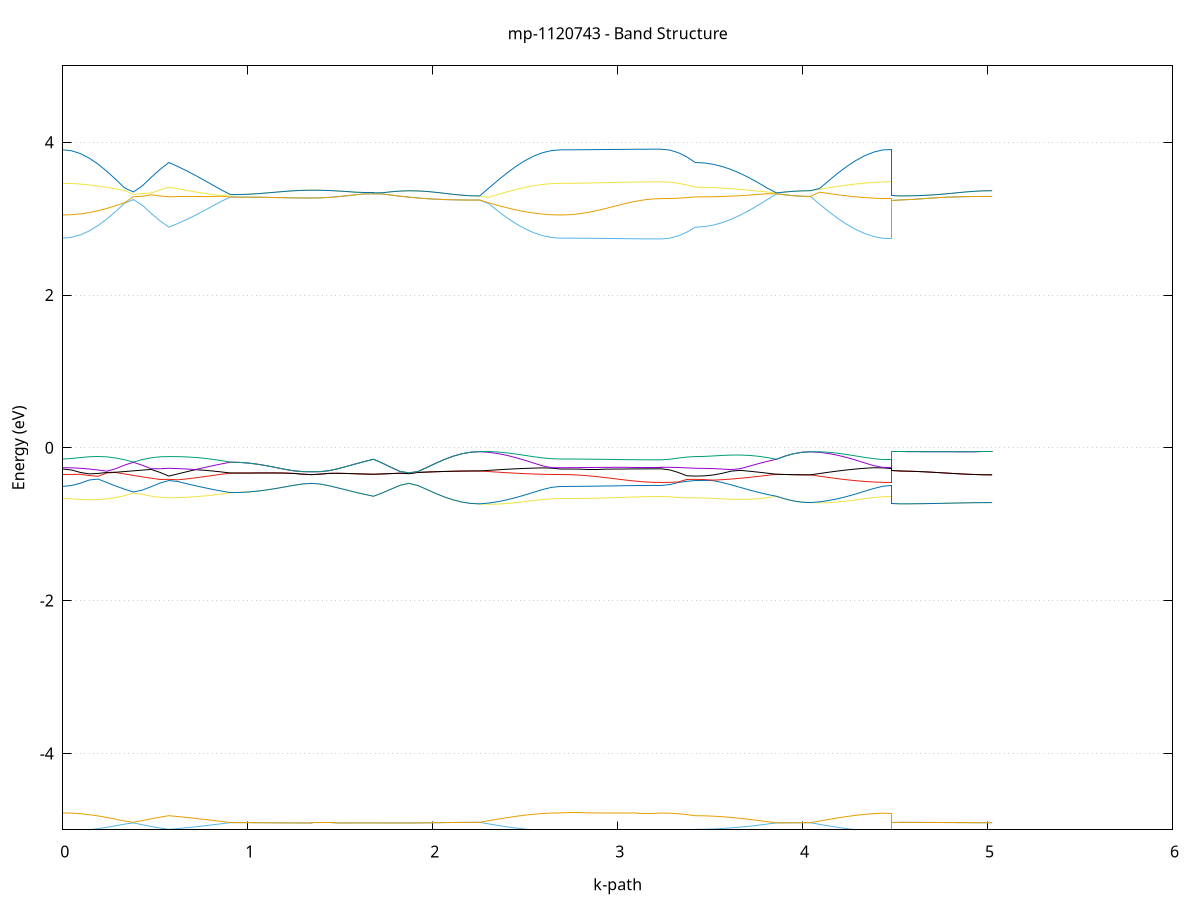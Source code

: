 set title 'mp-1120743 - Band Structure'
set xlabel 'k-path'
set ylabel 'Energy (eV)'
set grid y
set yrange [-5:5]
set terminal png size 800,600
set output 'mp-1120743_bands_gnuplot.png'
plot '-' using 1:2 with lines notitle, '-' using 1:2 with lines notitle, '-' using 1:2 with lines notitle, '-' using 1:2 with lines notitle, '-' using 1:2 with lines notitle, '-' using 1:2 with lines notitle, '-' using 1:2 with lines notitle, '-' using 1:2 with lines notitle, '-' using 1:2 with lines notitle, '-' using 1:2 with lines notitle, '-' using 1:2 with lines notitle, '-' using 1:2 with lines notitle, '-' using 1:2 with lines notitle, '-' using 1:2 with lines notitle, '-' using 1:2 with lines notitle, '-' using 1:2 with lines notitle, '-' using 1:2 with lines notitle, '-' using 1:2 with lines notitle, '-' using 1:2 with lines notitle, '-' using 1:2 with lines notitle, '-' using 1:2 with lines notitle, '-' using 1:2 with lines notitle, '-' using 1:2 with lines notitle, '-' using 1:2 with lines notitle, '-' using 1:2 with lines notitle, '-' using 1:2 with lines notitle, '-' using 1:2 with lines notitle, '-' using 1:2 with lines notitle, '-' using 1:2 with lines notitle, '-' using 1:2 with lines notitle, '-' using 1:2 with lines notitle, '-' using 1:2 with lines notitle
0.000000 -10.150856
0.047775 -10.150256
0.095549 -10.148556
0.143324 -10.145856
0.191098 -10.142056
0.238873 -10.137556
0.286648 -10.132256
0.334422 -10.126656
0.382197 -10.120756
0.429972 -10.126156
0.477746 -10.131556
0.525521 -10.136556
0.573295 -10.140856
0.573295 -10.140856
0.621020 -10.138456
0.668745 -10.135856
0.716469 -10.133056
0.764194 -10.130056
0.811918 -10.127056
0.859643 -10.123856
0.907368 -10.120656
0.907368 -10.120656
0.956150 -10.120556
1.004933 -10.120556
1.053716 -10.120456
1.102498 -10.120356
1.151281 -10.120256
1.200064 -10.120156
1.248846 -10.120056
1.297629 -10.120056
1.346412 -10.120056
1.346412 -10.120056
1.394136 -10.119956
1.441861 -10.119956
1.489586 -10.119956
1.537310 -10.119856
1.585035 -10.119856
1.632759 -10.119756
1.680484 -10.119756
1.680484 -10.119756
1.728259 -10.119756
1.776033 -10.119856
1.823808 -10.119956
1.871582 -10.119956
1.919357 -10.120156
1.967132 -10.120256
2.014906 -10.120356
2.062681 -10.120456
2.110456 -10.120556
2.158230 -10.120656
2.206005 -10.120656
2.253779 -10.120756
2.253779 -10.120756
2.302562 -10.125956
2.351345 -10.130956
2.400127 -10.135756
2.448910 -10.140056
2.497693 -10.143756
2.546475 -10.146856
2.595258 -10.149056
2.644041 -10.150456
2.692823 -10.150856
2.692823 -10.150856
2.742185 -10.150856
2.791547 -10.150656
2.840909 -10.150456
2.890271 -10.150256
2.939633 -10.149956
2.988995 -10.149656
3.038357 -10.149356
3.087719 -10.149156
3.137081 -10.148956
3.186443 -10.148756
3.235805 -10.148756
3.235805 -10.148756
3.281793 -10.148256
3.327782 -10.146656
3.373770 -10.144156
3.419758 -10.140856
3.419758 -10.140856
3.468541 -10.140456
3.517323 -10.139556
3.566106 -10.137956
3.614889 -10.135856
3.663671 -10.133156
3.712454 -10.130156
3.761237 -10.126856
3.810019 -10.123356
3.858802 -10.119756
3.858802 -10.119756
3.904790 -10.119756
3.950778 -10.119756
3.996767 -10.119756
4.042755 -10.119756
4.042755 -10.119756
4.091537 -10.124756
4.140320 -10.129556
4.189103 -10.134156
4.237885 -10.138356
4.286668 -10.141956
4.335451 -10.144856
4.384233 -10.146956
4.433016 -10.148256
4.481799 -10.148756
4.481799 -10.120756
4.531161 -10.120656
4.580523 -10.120656
4.629885 -10.120556
4.679247 -10.120456
4.728609 -10.120256
4.777971 -10.120156
4.827333 -10.119956
4.876695 -10.119856
4.926057 -10.119756
4.975419 -10.119756
5.024780 -10.119756
e
0.000000 -10.090956
0.047775 -10.091556
0.095549 -10.093256
0.143324 -10.095956
0.191098 -10.099656
0.238873 -10.104156
0.286648 -10.109256
0.334422 -10.114756
0.382197 -10.120456
0.429972 -10.114856
0.477746 -10.109256
0.525521 -10.104056
0.573295 -10.099456
0.573295 -10.099456
0.621020 -10.102056
0.668745 -10.104756
0.716469 -10.107756
0.764194 -10.110856
0.811918 -10.114056
0.859643 -10.117356
0.907368 -10.120656
0.907368 -10.120656
0.956150 -10.120556
1.004933 -10.120556
1.053716 -10.120456
1.102498 -10.120356
1.151281 -10.120256
1.200064 -10.120156
1.248846 -10.120056
1.297629 -10.120056
1.346412 -10.120056
1.346412 -10.120056
1.394136 -10.119956
1.441861 -10.119956
1.489586 -10.119956
1.537310 -10.119856
1.585035 -10.119856
1.632759 -10.119756
1.680484 -10.119756
1.680484 -10.119756
1.728259 -10.119756
1.776033 -10.119856
1.823808 -10.119956
1.871582 -10.119956
1.919357 -10.120156
1.967132 -10.120256
2.014906 -10.120356
2.062681 -10.120456
2.110456 -10.120556
2.158230 -10.120656
2.206005 -10.120656
2.253779 -10.120756
2.253779 -10.120756
2.302562 -10.115556
2.351345 -10.110456
2.400127 -10.105756
2.448910 -10.101556
2.497693 -10.097856
2.546475 -10.094956
2.595258 -10.092756
2.644041 -10.091356
2.692823 -10.090956
2.692823 -10.090956
2.742185 -10.090956
2.791547 -10.090956
2.840909 -10.090956
2.890271 -10.090956
2.939633 -10.090956
2.988995 -10.091056
3.038357 -10.091056
3.087719 -10.091056
3.137081 -10.091056
3.186443 -10.091056
3.235805 -10.091056
3.235805 -10.091056
3.281793 -10.091656
3.327782 -10.093256
3.373770 -10.095956
3.419758 -10.099456
3.419758 -10.099456
3.468541 -10.099756
3.517323 -10.100656
3.566106 -10.102156
3.614889 -10.104156
3.663671 -10.106656
3.712454 -10.109556
3.761237 -10.112756
3.810019 -10.116156
3.858802 -10.119756
3.858802 -10.119756
3.904790 -10.119756
3.950778 -10.119756
3.996767 -10.119756
4.042755 -10.119756
4.042755 -10.119756
4.091537 -10.114656
4.140320 -10.109856
4.189103 -10.105356
4.237885 -10.101256
4.286668 -10.097756
4.335451 -10.094856
4.384233 -10.092756
4.433016 -10.091556
4.481799 -10.091056
4.481799 -10.120756
4.531161 -10.120656
4.580523 -10.120656
4.629885 -10.120556
4.679247 -10.120456
4.728609 -10.120256
4.777971 -10.120156
4.827333 -10.119956
4.876695 -10.119856
4.926057 -10.119756
4.975419 -10.119756
5.024780 -10.119756
e
0.000000 -5.017956
0.047775 -5.015756
0.095549 -5.009456
0.143324 -4.999056
0.191098 -4.984956
0.238873 -4.967656
0.286648 -4.947656
0.334422 -4.925656
0.382197 -4.909956
0.429972 -4.933956
0.477746 -4.956556
0.525521 -4.977056
0.573295 -4.994556
0.573295 -4.994556
0.621020 -4.984656
0.668745 -4.973556
0.716469 -4.961356
0.764194 -4.948356
0.811918 -4.934656
0.859643 -4.920556
0.907368 -4.906156
0.907368 -4.906156
0.956150 -4.906356
1.004933 -4.906756
1.053716 -4.907356
1.102498 -4.908156
1.151281 -4.908956
1.200064 -4.909656
1.248846 -4.910356
1.297629 -4.910756
1.346412 -4.910856
1.346412 -4.910856
1.394136 -4.910856
1.441861 -4.910856
1.489586 -4.910756
1.537310 -4.910656
1.585035 -4.910356
1.632759 -4.910056
1.680484 -4.909656
1.680484 -4.909656
1.728259 -4.910456
1.776033 -4.910956
1.823808 -4.911156
1.871582 -4.910956
1.919357 -4.910256
1.967132 -4.909056
2.014906 -4.907656
2.062681 -4.906156
2.110456 -4.904656
2.158230 -4.903456
2.206005 -4.902656
2.253779 -4.902356
2.253779 -4.902356
2.302562 -4.922956
2.351345 -4.942656
2.400127 -4.960956
2.448910 -4.977456
2.497693 -4.991456
2.546475 -5.002856
2.595258 -5.011156
2.644041 -5.016256
2.692823 -5.017956
2.692823 -5.017956
2.742185 -5.018056
2.791547 -5.018656
2.840909 -5.019456
2.890271 -5.020456
2.939633 -5.021656
2.988995 -5.022856
3.038357 -5.023956
3.087719 -5.025056
3.137081 -5.025856
3.186443 -5.026356
3.235805 -5.026456
3.235805 -5.026456
3.281793 -5.024456
3.327782 -5.018256
3.373770 -5.008256
3.419758 -4.994556
3.419758 -4.994556
3.468541 -4.993356
3.517323 -4.989656
3.566106 -4.983656
3.614889 -4.975456
3.663671 -4.965156
3.712454 -4.953156
3.761237 -4.939656
3.810019 -4.924956
3.858802 -4.909656
3.858802 -4.909656
3.904790 -4.908856
3.950778 -4.908156
3.996767 -4.907756
4.042755 -4.907556
4.042755 -4.907556
4.091537 -4.928756
4.140320 -4.949056
4.189103 -4.967956
4.237885 -4.984856
4.286668 -4.999356
4.335451 -5.010956
4.384233 -5.019556
4.433016 -5.024756
4.481799 -5.026456
4.481799 -4.902356
4.531161 -4.902456
4.580523 -4.902756
4.629885 -4.903256
4.679247 -4.903856
4.728609 -4.904556
4.777971 -4.905356
4.827333 -4.906056
4.876695 -4.906656
4.926057 -4.907156
4.975419 -4.907456
5.024780 -4.907556
e
0.000000 -4.779156
0.047775 -4.781856
0.095549 -4.789656
0.143324 -4.802156
0.191098 -4.818856
0.238873 -4.838956
0.286648 -4.861456
0.334422 -4.885456
0.382197 -4.902456
0.429972 -4.878956
0.477746 -4.856056
0.525521 -4.834756
0.573295 -4.815956
0.573295 -4.815956
0.621020 -4.826556
0.668745 -4.838156
0.716469 -4.850656
0.764194 -4.863856
0.811918 -4.877656
0.859643 -4.891856
0.907368 -4.906156
0.907368 -4.906156
0.956150 -4.906356
1.004933 -4.906756
1.053716 -4.907356
1.102498 -4.908156
1.151281 -4.908956
1.200064 -4.909656
1.248846 -4.910356
1.297629 -4.910756
1.346412 -4.910856
1.346412 -4.910856
1.394136 -4.910856
1.441861 -4.910856
1.489586 -4.910756
1.537310 -4.910656
1.585035 -4.910356
1.632759 -4.910056
1.680484 -4.909656
1.680484 -4.909656
1.728259 -4.910456
1.776033 -4.910956
1.823808 -4.911156
1.871582 -4.910956
1.919357 -4.910256
1.967132 -4.909056
2.014906 -4.907656
2.062681 -4.906156
2.110456 -4.904656
2.158230 -4.903456
2.206005 -4.902656
2.253779 -4.902356
2.253779 -4.902356
2.302562 -4.881556
2.351345 -4.861156
2.400127 -4.841856
2.448910 -4.824156
2.497693 -4.808756
2.546475 -4.796156
2.595258 -4.786856
2.644041 -4.781156
2.692823 -4.779156
2.692823 -4.779156
2.742185 -4.779256
2.791547 -4.779256
2.840909 -4.779456
2.890271 -4.779556
2.939633 -4.779756
2.988995 -4.779956
3.038357 -4.780156
3.087719 -4.780256
3.137081 -4.780456
3.186443 -4.780456
3.235805 -4.780556
3.235805 -4.780556
3.281793 -4.782856
3.327782 -4.789756
3.373770 -4.800956
3.419758 -4.815956
3.419758 -4.815956
3.468541 -4.817456
3.517323 -4.821856
3.566106 -4.829056
3.614889 -4.838756
3.663671 -4.850556
3.712454 -4.863956
3.761237 -4.878656
3.810019 -4.894056
3.858802 -4.909656
3.858802 -4.909656
3.904790 -4.908856
3.950778 -4.908156
3.996767 -4.907756
4.042755 -4.907556
4.042755 -4.907556
4.091537 -4.886156
4.140320 -4.865056
4.189103 -4.845156
4.237885 -4.826956
4.286668 -4.811056
4.335451 -4.798056
4.384233 -4.788456
4.433016 -4.782556
4.481799 -4.780556
4.481799 -4.902356
4.531161 -4.902456
4.580523 -4.902756
4.629885 -4.903256
4.679247 -4.903856
4.728609 -4.904556
4.777971 -4.905356
4.827333 -4.906056
4.876695 -4.906656
4.926057 -4.907156
4.975419 -4.907456
5.024780 -4.907556
e
0.000000 -0.664356
0.047775 -0.668056
0.095549 -0.675256
0.143324 -0.679956
0.191098 -0.678356
0.238873 -0.669056
0.286648 -0.651356
0.334422 -0.625756
0.382197 -0.592756
0.429972 -0.608856
0.477746 -0.632056
0.525521 -0.647356
0.573295 -0.654656
0.573295 -0.654656
0.621020 -0.651756
0.668745 -0.646856
0.716469 -0.639756
0.764194 -0.630156
0.811918 -0.618056
0.859643 -0.603456
0.907368 -0.586356
0.907368 -0.586356
0.956150 -0.584056
1.004933 -0.577356
1.053716 -0.566256
1.102498 -0.551256
1.151281 -0.532756
1.200064 -0.511956
1.248846 -0.490656
1.297629 -0.472656
1.346412 -0.464956
1.346412 -0.464956
1.394136 -0.474856
1.441861 -0.497856
1.489586 -0.525656
1.537310 -0.554356
1.585035 -0.582556
1.632759 -0.609256
1.680484 -0.634056
1.680484 -0.634056
1.728259 -0.589556
1.776033 -0.539756
1.823808 -0.490756
1.871582 -0.464956
1.919357 -0.492756
1.967132 -0.543756
2.014906 -0.595856
2.062681 -0.642656
2.110456 -0.681356
2.158230 -0.710156
2.206005 -0.727856
2.253779 -0.733856
2.253779 -0.733856
2.302562 -0.738156
2.351345 -0.736356
2.400127 -0.729256
2.448910 -0.717856
2.497693 -0.703956
2.546475 -0.689356
2.595258 -0.676456
2.644041 -0.667556
2.692823 -0.664356
2.692823 -0.664356
2.742185 -0.663956
2.791547 -0.662956
2.840909 -0.661156
2.890271 -0.658756
2.939633 -0.655656
2.988995 -0.652056
3.038357 -0.648156
3.087719 -0.644256
3.137081 -0.640756
3.186443 -0.638356
3.235805 -0.637556
3.235805 -0.637556
3.281793 -0.641356
3.327782 -0.648956
3.373770 -0.654556
3.419758 -0.654656
3.419758 -0.654656
3.468541 -0.656756
3.517323 -0.661956
3.566106 -0.668256
3.614889 -0.673256
3.663671 -0.675256
3.712454 -0.672856
3.761237 -0.665356
3.810019 -0.652456
3.858802 -0.634056
3.858802 -0.634056
3.904790 -0.669256
3.950778 -0.695356
3.996767 -0.711456
4.042755 -0.716856
4.042755 -0.716856
4.091537 -0.720156
4.140320 -0.717356
4.189103 -0.708956
4.237885 -0.696356
4.286668 -0.681056
4.335451 -0.665156
4.384233 -0.650956
4.433016 -0.641056
4.481799 -0.637556
4.481799 -0.733856
4.531161 -0.733656
4.580523 -0.732856
4.629885 -0.731556
4.679247 -0.729856
4.728609 -0.727756
4.777971 -0.725356
4.827333 -0.722856
4.876695 -0.720556
4.926057 -0.718556
4.975419 -0.717356
5.024780 -0.716856
e
0.000000 -0.505156
0.047775 -0.493656
0.095549 -0.463156
0.143324 -0.421056
0.191098 -0.409056
0.238873 -0.455456
0.286648 -0.500356
0.334422 -0.541856
0.382197 -0.578556
0.429972 -0.553456
0.477746 -0.509056
0.525521 -0.461356
0.573295 -0.427956
0.573295 -0.427956
0.621020 -0.440656
0.668745 -0.468756
0.716469 -0.495756
0.764194 -0.521256
0.811918 -0.545056
0.859643 -0.566856
0.907368 -0.586356
0.907368 -0.586356
0.956150 -0.584056
1.004933 -0.577356
1.053716 -0.566256
1.102498 -0.551256
1.151281 -0.532756
1.200064 -0.511956
1.248846 -0.490656
1.297629 -0.472656
1.346412 -0.464956
1.346412 -0.464956
1.394136 -0.474856
1.441861 -0.497856
1.489586 -0.525656
1.537310 -0.554356
1.585035 -0.582556
1.632759 -0.609256
1.680484 -0.634056
1.680484 -0.634056
1.728259 -0.589556
1.776033 -0.539756
1.823808 -0.490756
1.871582 -0.464956
1.919357 -0.492756
1.967132 -0.543756
2.014906 -0.595856
2.062681 -0.642656
2.110456 -0.681356
2.158230 -0.710156
2.206005 -0.727856
2.253779 -0.733856
2.253779 -0.733856
2.302562 -0.723056
2.351345 -0.705456
2.400127 -0.681656
2.448910 -0.652056
2.497693 -0.617956
2.546475 -0.581256
2.595258 -0.545456
2.644041 -0.516856
2.692823 -0.505156
2.692823 -0.505156
2.742185 -0.504956
2.791547 -0.504156
2.840909 -0.502956
2.890271 -0.501456
2.939633 -0.499656
2.988995 -0.497856
3.038357 -0.496056
3.087719 -0.494456
3.137081 -0.493256
3.186443 -0.492456
3.235805 -0.492156
3.235805 -0.492156
3.281793 -0.481456
3.327782 -0.453356
3.373770 -0.438856
3.419758 -0.427956
3.419758 -0.427956
3.468541 -0.426756
3.517323 -0.429856
3.566106 -0.454556
3.614889 -0.485256
3.663671 -0.518556
3.712454 -0.551756
3.761237 -0.582856
3.810019 -0.610656
3.858802 -0.634056
3.858802 -0.634056
3.904790 -0.669256
3.950778 -0.695356
3.996767 -0.711456
4.042755 -0.716856
4.042755 -0.716856
4.091537 -0.706856
4.140320 -0.690156
4.189103 -0.667056
4.237885 -0.638156
4.286668 -0.604556
4.335451 -0.568256
4.384233 -0.532656
4.433016 -0.503956
4.481799 -0.492156
4.481799 -0.733856
4.531161 -0.733656
4.580523 -0.732856
4.629885 -0.731556
4.679247 -0.729856
4.728609 -0.727656
4.777971 -0.725356
4.827333 -0.722856
4.876695 -0.720556
4.926057 -0.718556
4.975419 -0.717356
5.024780 -0.716856
e
0.000000 -0.349456
0.047775 -0.348456
0.095549 -0.345756
0.143324 -0.363656
0.191098 -0.372756
0.238873 -0.327856
0.286648 -0.323256
0.334422 -0.341956
0.382197 -0.361056
0.429972 -0.379956
0.477746 -0.397756
0.525521 -0.414056
0.573295 -0.412156
0.573295 -0.412156
0.621020 -0.419056
0.668745 -0.407256
0.716469 -0.393156
0.764194 -0.377656
0.811918 -0.361556
0.859643 -0.345456
0.907368 -0.330156
0.907368 -0.330156
0.956150 -0.330056
1.004933 -0.329756
1.053716 -0.329456
1.102498 -0.329156
1.151281 -0.329256
1.200064 -0.330556
1.248846 -0.335156
1.297629 -0.345056
1.346412 -0.351056
1.346412 -0.351056
1.394136 -0.343656
1.441861 -0.334156
1.489586 -0.333156
1.537310 -0.335856
1.585035 -0.339556
1.632759 -0.343156
1.680484 -0.345956
1.680484 -0.345956
1.728259 -0.341756
1.776033 -0.337156
1.823808 -0.332156
1.871582 -0.338456
1.919357 -0.322056
1.967132 -0.317356
2.014906 -0.313156
2.062681 -0.309556
2.110456 -0.306556
2.158230 -0.304456
2.206005 -0.303156
2.253779 -0.302656
2.253779 -0.302656
2.302562 -0.310556
2.351345 -0.318256
2.400127 -0.325556
2.448910 -0.332256
2.497693 -0.338156
2.546475 -0.342956
2.595258 -0.346456
2.644041 -0.348656
2.692823 -0.349456
2.692823 -0.349456
2.742185 -0.351356
2.791547 -0.357056
2.840909 -0.366156
2.890271 -0.377956
2.939633 -0.391656
2.988995 -0.406256
3.038357 -0.420656
3.087719 -0.433656
3.137081 -0.444256
3.186443 -0.451056
3.235805 -0.453456
3.235805 -0.453456
3.281793 -0.451756
3.327782 -0.446856
3.373770 -0.414556
3.419758 -0.412156
3.419758 -0.412156
3.468541 -0.415756
3.517323 -0.422956
3.566106 -0.416856
3.614889 -0.408556
3.663671 -0.398356
3.712454 -0.386556
3.761237 -0.373656
3.810019 -0.359956
3.858802 -0.345956
3.858802 -0.345956
3.904790 -0.349156
3.950778 -0.351656
3.996767 -0.353156
4.042755 -0.353656
4.042755 -0.353656
4.091537 -0.370956
4.140320 -0.387756
4.189103 -0.403556
4.237885 -0.417756
4.286668 -0.430056
4.335451 -0.440056
4.384233 -0.447456
4.433016 -0.451956
4.481799 -0.453456
4.481799 -0.302656
4.531161 -0.303656
4.580523 -0.306356
4.629885 -0.310756
4.679247 -0.316556
4.728609 -0.323256
4.777971 -0.330456
4.827333 -0.337656
4.876695 -0.344056
4.926057 -0.349156
4.975419 -0.352556
5.024780 -0.353656
e
0.000000 -0.277856
0.047775 -0.290656
0.095549 -0.322356
0.143324 -0.341256
0.191098 -0.335256
0.238873 -0.322056
0.286648 -0.319556
0.334422 -0.310556
0.382197 -0.301156
0.429972 -0.291856
0.477746 -0.282856
0.525521 -0.321456
0.573295 -0.370056
0.573295 -0.370056
0.621020 -0.341956
0.668745 -0.313756
0.716469 -0.286056
0.764194 -0.293256
0.811918 -0.303856
0.859643 -0.316156
0.907368 -0.330156
0.907368 -0.330156
0.956150 -0.330056
1.004933 -0.329756
1.053716 -0.329456
1.102498 -0.329156
1.151281 -0.329256
1.200064 -0.330556
1.248846 -0.335156
1.297629 -0.345056
1.346412 -0.351056
1.346412 -0.351056
1.394136 -0.343656
1.441861 -0.334156
1.489586 -0.333156
1.537310 -0.335856
1.585035 -0.339556
1.632759 -0.343156
1.680484 -0.345956
1.680484 -0.345956
1.728259 -0.341756
1.776033 -0.337156
1.823808 -0.332156
1.871582 -0.338456
1.919357 -0.322056
1.967132 -0.317356
2.014906 -0.313156
2.062681 -0.309556
2.110456 -0.306556
2.158230 -0.304456
2.206005 -0.303156
2.253779 -0.302656
2.253779 -0.302656
2.302562 -0.294956
2.351345 -0.287556
2.400127 -0.280756
2.448910 -0.274656
2.497693 -0.269556
2.546475 -0.265356
2.595258 -0.262356
2.644041 -0.266056
2.692823 -0.277856
2.692823 -0.277856
2.742185 -0.277956
2.791547 -0.278256
2.840909 -0.278556
2.890271 -0.278556
2.939633 -0.278456
2.988995 -0.277956
3.038357 -0.277256
3.087719 -0.276356
3.137081 -0.275556
3.186443 -0.274956
3.235805 -0.274756
3.235805 -0.274756
3.281793 -0.288956
3.327782 -0.322656
3.373770 -0.365556
3.419758 -0.370056
3.419758 -0.370056
3.468541 -0.367356
3.517323 -0.355356
3.566106 -0.333256
3.614889 -0.304756
3.663671 -0.295056
3.712454 -0.306256
3.761237 -0.318656
3.810019 -0.332056
3.858802 -0.345956
3.858802 -0.345956
3.904790 -0.349156
3.950778 -0.351656
3.996767 -0.353156
4.042755 -0.353656
4.042755 -0.353656
4.091537 -0.336356
4.140320 -0.319656
4.189103 -0.303956
4.237885 -0.289756
4.286668 -0.277556
4.335451 -0.267756
4.384233 -0.260456
4.433016 -0.262856
4.481799 -0.274756
4.481799 -0.302656
4.531161 -0.303656
4.580523 -0.306356
4.629885 -0.310756
4.679247 -0.316556
4.728609 -0.323256
4.777971 -0.330456
4.827333 -0.337656
4.876695 -0.344056
4.926057 -0.349156
4.975419 -0.352556
5.024780 -0.353656
e
0.000000 -0.259956
0.047775 -0.261956
0.095549 -0.267856
0.143324 -0.277456
0.191098 -0.290356
0.238873 -0.305856
0.286648 -0.272356
0.334422 -0.226156
0.382197 -0.189156
0.429972 -0.228556
0.477746 -0.273456
0.525521 -0.274656
0.573295 -0.267556
0.573295 -0.267556
0.621020 -0.271856
0.668745 -0.277456
0.716469 -0.284556
0.764194 -0.259156
0.811918 -0.233556
0.859643 -0.209656
0.907368 -0.187656
0.907368 -0.187656
0.956150 -0.190756
1.004933 -0.200056
1.053716 -0.214856
1.102498 -0.234456
1.151281 -0.257156
1.200064 -0.280956
1.248846 -0.300956
1.297629 -0.311356
1.346412 -0.313756
1.346412 -0.313756
1.394136 -0.311456
1.441861 -0.298356
1.489586 -0.272156
1.537310 -0.241156
1.585035 -0.209356
1.632759 -0.178556
1.680484 -0.149756
1.680484 -0.149756
1.728259 -0.200756
1.776033 -0.256556
1.823808 -0.309956
1.871582 -0.327056
1.919357 -0.311356
1.967132 -0.258856
2.014906 -0.203756
2.062681 -0.152956
2.110456 -0.109856
2.158230 -0.077256
2.206005 -0.056956
2.253779 -0.050056
2.253779 -0.050056
2.302562 -0.058556
2.351345 -0.074656
2.400127 -0.097956
2.448910 -0.127756
2.497693 -0.162456
2.546475 -0.200056
2.595258 -0.236756
2.644041 -0.260556
2.692823 -0.259956
2.692823 -0.259956
2.742185 -0.259656
2.791547 -0.258856
2.840909 -0.257856
2.890271 -0.256756
2.939633 -0.255756
2.988995 -0.255056
3.038357 -0.254556
3.087719 -0.254356
3.137081 -0.254356
3.186443 -0.254456
3.235805 -0.254456
3.235805 -0.254456
3.281793 -0.255356
3.327782 -0.257856
3.373770 -0.262056
3.419758 -0.267556
3.419758 -0.267556
3.468541 -0.268756
3.517323 -0.272156
3.566106 -0.277856
3.614889 -0.285556
3.663671 -0.272756
3.712454 -0.239556
3.761237 -0.206956
3.810019 -0.176656
3.858802 -0.149756
3.858802 -0.149756
3.904790 -0.108556
3.950778 -0.077456
3.996767 -0.058156
4.042755 -0.051556
4.042755 -0.051556
4.091537 -0.059156
4.140320 -0.074356
4.189103 -0.096856
4.237885 -0.125856
4.286668 -0.159956
4.335451 -0.197056
4.384233 -0.233456
4.433016 -0.255956
4.481799 -0.254456
4.481799 -0.050056
4.531161 -0.050056
4.580523 -0.050156
4.629885 -0.050256
4.679247 -0.050456
4.728609 -0.050656
4.777971 -0.050956
4.827333 -0.051156
4.876695 -0.051256
4.926057 -0.051456
4.975419 -0.051556
5.024780 -0.051556
e
0.000000 -0.146356
0.047775 -0.139956
0.095549 -0.127256
0.143324 -0.116956
0.191098 -0.113356
0.238873 -0.118556
0.286648 -0.133056
0.334422 -0.156856
0.382197 -0.185956
0.429972 -0.153656
0.477746 -0.130556
0.525521 -0.117556
0.573295 -0.114756
0.573295 -0.114756
0.621020 -0.115156
0.668745 -0.118956
0.716469 -0.126256
0.764194 -0.136956
0.811918 -0.150956
0.859643 -0.167956
0.907368 -0.187656
0.907368 -0.187656
0.956150 -0.190756
1.004933 -0.200056
1.053716 -0.214856
1.102498 -0.234456
1.151281 -0.257156
1.200064 -0.280956
1.248846 -0.300956
1.297629 -0.311356
1.346412 -0.313756
1.346412 -0.313756
1.394136 -0.311456
1.441861 -0.298356
1.489586 -0.272156
1.537310 -0.241156
1.585035 -0.209356
1.632759 -0.178556
1.680484 -0.149756
1.680484 -0.149756
1.728259 -0.200756
1.776033 -0.256556
1.823808 -0.309956
1.871582 -0.327056
1.919357 -0.311356
1.967132 -0.258856
2.014906 -0.203756
2.062681 -0.152956
2.110456 -0.109856
2.158230 -0.077256
2.206005 -0.056956
2.253779 -0.050056
2.253779 -0.050056
2.302562 -0.048756
2.351345 -0.054256
2.400127 -0.065456
2.448910 -0.080856
2.497693 -0.098656
2.546475 -0.116556
2.595258 -0.132056
2.644041 -0.142556
2.692823 -0.146356
2.692823 -0.146356
2.742185 -0.146556
2.791547 -0.147256
2.840909 -0.148356
2.890271 -0.149656
2.939633 -0.151156
2.988995 -0.152756
3.038357 -0.154356
3.087719 -0.155656
3.137081 -0.156756
3.186443 -0.157356
3.235805 -0.157556
3.235805 -0.157556
3.281793 -0.149556
3.327782 -0.133956
3.373770 -0.120856
3.419758 -0.114756
3.419758 -0.114756
3.468541 -0.112256
3.517323 -0.106256
3.566106 -0.099456
3.614889 -0.094856
3.663671 -0.094456
3.712454 -0.099556
3.761237 -0.110556
3.810019 -0.127456
3.858802 -0.149756
3.858802 -0.149756
3.904790 -0.108556
3.950778 -0.077456
3.996767 -0.058156
4.042755 -0.051556
4.042755 -0.051556
4.091537 -0.051356
4.140320 -0.057956
4.189103 -0.070256
4.237885 -0.086956
4.286668 -0.106056
4.335451 -0.125356
4.384233 -0.142056
4.433016 -0.153556
4.481799 -0.157556
4.481799 -0.050056
4.531161 -0.050056
4.580523 -0.050156
4.629885 -0.050256
4.679247 -0.050456
4.728609 -0.050656
4.777971 -0.050956
4.827333 -0.051156
4.876695 -0.051256
4.926057 -0.051456
4.975419 -0.051556
5.024780 -0.051556
e
0.000000 2.744644
0.047775 2.755544
0.095549 2.787844
0.143324 2.840244
0.191098 2.910744
0.238873 2.996844
0.286648 3.095244
0.334422 3.202744
0.382197 3.250144
0.429972 3.175244
0.477746 3.068944
0.525521 2.972244
0.573295 2.888544
0.573295 2.888544
0.621020 2.935644
0.668745 2.987944
0.716469 3.044544
0.764194 3.104744
0.811918 3.167544
0.859643 3.231044
0.907368 3.282444
0.907368 3.282444
0.956150 3.282344
1.004933 3.281844
1.053716 3.280744
1.102498 3.278844
1.151281 3.276444
1.200064 3.274144
1.248846 3.272044
1.297629 3.270744
1.346412 3.270244
1.346412 3.270244
1.394136 3.272444
1.441861 3.278744
1.489586 3.288344
1.537310 3.300244
1.585035 3.312944
1.632759 3.324644
1.680484 3.325244
1.680484 3.325244
1.728259 3.323244
1.776033 3.308744
1.823808 3.294644
1.871582 3.281844
1.919357 3.270744
1.967132 3.261744
2.014906 3.254844
2.062681 3.249944
2.110456 3.246644
2.158230 3.244744
2.206005 3.243644
2.253779 3.243344
2.253779 3.243344
2.302562 3.197044
2.351345 3.101944
2.400127 3.014144
2.448910 2.935944
2.497693 2.869344
2.546475 2.815744
2.595258 2.776544
2.644041 2.752644
2.692823 2.744644
2.692823 2.744644
2.742185 2.744444
2.791547 2.744044
2.840909 2.743344
2.890271 2.742344
2.939633 2.741144
2.988995 2.739644
3.038357 2.738144
3.087719 2.736744
3.137081 2.735544
3.186443 2.734744
3.235805 2.734544
3.235805 2.734544
3.281793 2.744544
3.327782 2.774444
3.373770 2.822944
3.419758 2.888544
3.419758 2.888544
3.468541 2.895344
3.517323 2.915544
3.566106 2.948444
3.614889 2.992844
3.663671 3.047344
3.712454 3.109944
3.761237 3.178644
3.810019 3.251144
3.858802 3.325244
3.858802 3.325244
3.904790 3.311844
3.950778 3.300744
3.996767 3.293444
4.042755 3.290944
4.042755 3.290944
4.091537 3.190144
4.140320 3.094244
4.189103 3.005844
4.237885 2.927144
4.286668 2.859944
4.335451 2.806044
4.384233 2.766644
4.433016 2.742544
4.481799 2.734544
4.481799 3.243344
4.531161 3.245144
4.580523 3.250244
4.629885 3.257844
4.679247 3.266444
4.728609 3.274544
4.777971 3.280644
4.827333 3.284844
4.876695 3.287744
4.926057 3.289544
4.975419 3.290544
5.024780 3.290944
e
0.000000 3.048144
0.047775 3.051744
0.095549 3.062544
0.143324 3.080344
0.191098 3.104544
0.238873 3.134544
0.286648 3.169544
0.334422 3.208544
0.382197 3.287444
0.429972 3.293044
0.477746 3.312944
0.525521 3.297644
0.573295 3.284844
0.573295 3.284844
0.621020 3.289444
0.668745 3.290844
0.716469 3.290244
0.764194 3.289244
0.811918 3.289544
0.859643 3.293644
0.907368 3.282444
0.907368 3.282444
0.956150 3.282344
1.004933 3.281844
1.053716 3.280744
1.102498 3.278844
1.151281 3.276444
1.200064 3.274144
1.248846 3.272044
1.297629 3.270744
1.346412 3.270244
1.346412 3.270244
1.394136 3.272444
1.441861 3.278744
1.489586 3.288344
1.537310 3.300244
1.585035 3.312944
1.632759 3.324644
1.680484 3.325244
1.680484 3.325244
1.728259 3.323244
1.776033 3.308744
1.823808 3.294644
1.871582 3.281844
1.919357 3.270744
1.967132 3.261744
2.014906 3.254844
2.062681 3.249944
2.110456 3.246644
2.158230 3.244744
2.206005 3.243644
2.253779 3.243344
2.253779 3.243344
2.302562 3.208044
2.351345 3.174344
2.400127 3.143244
2.448910 3.115644
2.497693 3.092044
2.546475 3.073144
2.595258 3.059344
2.644041 3.050944
2.692823 3.048144
2.692823 3.048144
2.742185 3.052144
2.791547 3.063844
2.840909 3.082644
2.890271 3.107144
2.939633 3.135644
2.988995 3.166044
3.038357 3.195944
3.087719 3.222744
3.137081 3.244044
3.186443 3.257644
3.235805 3.262444
3.235805 3.262444
3.281793 3.263844
3.327782 3.268044
3.373770 3.275044
3.419758 3.284844
3.419758 3.284844
3.468541 3.285444
3.517323 3.287344
3.566106 3.290644
3.614889 3.295144
3.663671 3.301144
3.712454 3.308344
3.761237 3.316844
3.810019 3.326444
3.858802 3.325244
3.858802 3.325244
3.904790 3.311844
3.950778 3.300744
3.996767 3.293444
4.042755 3.290944
4.042755 3.290944
4.091537 3.347244
4.140320 3.329444
4.189103 3.313044
4.237885 3.298344
4.286668 3.285844
4.335451 3.275744
4.384233 3.268444
4.433016 3.263944
4.481799 3.262444
4.481799 3.243344
4.531161 3.245144
4.580523 3.250244
4.629885 3.257844
4.679247 3.266444
4.728609 3.274544
4.777971 3.280644
4.827333 3.284844
4.876695 3.287744
4.926057 3.289544
4.975419 3.290544
5.024780 3.290944
e
0.000000 3.462344
0.047775 3.459944
0.095549 3.452844
0.143324 3.441444
0.191098 3.426544
0.238873 3.408944
0.286648 3.389644
0.334422 3.369444
0.382197 3.315444
0.429972 3.330344
0.477746 3.335544
0.525521 3.375844
0.573295 3.412044
0.573295 3.412044
0.621020 3.391844
0.668745 3.370844
0.716469 3.350344
0.764194 3.331244
0.811918 3.314544
0.859643 3.300244
0.907368 3.314344
0.907368 3.314344
0.956150 3.315744
1.004933 3.319944
1.053716 3.327044
1.102498 3.336344
1.151281 3.346744
1.200064 3.356744
1.248846 3.365144
1.297629 3.370744
1.346412 3.372744
1.346412 3.372744
1.394136 3.371544
1.441861 3.367944
1.489586 3.362244
1.537310 3.354844
1.585035 3.346144
1.632759 3.337044
1.680484 3.337044
1.680484 3.337044
1.728259 3.339444
1.776033 3.352044
1.823808 3.361044
1.871582 3.364944
1.919357 3.363244
1.967132 3.356244
2.014906 3.345244
2.062681 3.331944
2.110456 3.318544
2.158230 3.307244
2.206005 3.299644
2.253779 3.296944
2.253779 3.296944
2.302562 3.279444
2.351345 3.315144
2.400127 3.349344
2.448910 3.380844
2.497693 3.408444
2.546475 3.431244
2.595258 3.448244
2.644041 3.458744
2.692823 3.462344
2.692823 3.462344
2.742185 3.462844
2.791547 3.464144
2.840909 3.466144
2.890271 3.468744
2.939633 3.471544
2.988995 3.474344
3.038357 3.476944
3.087719 3.479044
3.137081 3.480744
3.186443 3.481744
3.235805 3.482044
3.235805 3.482044
3.281793 3.477344
3.327782 3.463444
3.373770 3.441244
3.419758 3.412044
3.419758 3.412044
3.468541 3.410644
3.517323 3.406744
3.566106 3.400544
3.614889 3.392244
3.663671 3.382344
3.712454 3.371444
3.761237 3.359944
3.810019 3.348344
3.858802 3.337044
3.858802 3.337044
3.904790 3.348844
3.950778 3.358044
3.996767 3.363944
4.042755 3.365944
4.042755 3.365944
4.091537 3.384944
4.140320 3.403844
4.189103 3.421944
4.237885 3.438644
4.286668 3.453344
4.335451 3.465444
4.384233 3.474544
4.433016 3.480144
4.481799 3.482044
4.481799 3.296944
4.531161 3.297444
4.580523 3.299144
4.629885 3.302144
4.679247 3.307144
4.728609 3.314844
4.777971 3.325244
4.827333 3.337044
4.876695 3.348444
4.926057 3.357744
4.975419 3.363844
5.024780 3.365944
e
0.000000 3.901144
0.047775 3.888544
0.095549 3.851344
0.143324 3.791744
0.191098 3.712844
0.238873 3.618644
0.286648 3.513444
0.334422 3.401544
0.382197 3.349444
0.429972 3.429344
0.477746 3.540144
0.525521 3.643644
0.573295 3.735344
0.573295 3.735344
0.621020 3.683544
0.668745 3.627044
0.716469 3.566644
0.764194 3.503444
0.811918 3.438244
0.859643 3.372844
0.907368 3.314344
0.907368 3.314344
0.956150 3.315744
1.004933 3.319944
1.053716 3.327044
1.102498 3.336344
1.151281 3.346744
1.200064 3.356744
1.248846 3.365144
1.297629 3.370744
1.346412 3.372744
1.346412 3.372744
1.394136 3.371544
1.441861 3.367944
1.489586 3.362244
1.537310 3.354844
1.585035 3.346144
1.632759 3.337044
1.680484 3.337044
1.680484 3.337044
1.728259 3.339444
1.776033 3.352044
1.823808 3.361044
1.871582 3.364944
1.919357 3.363244
1.967132 3.356244
2.014906 3.345244
2.062681 3.331944
2.110456 3.318544
2.158230 3.307244
2.206005 3.299644
2.253779 3.296944
2.253779 3.296944
2.302562 3.398744
2.351345 3.499044
2.400127 3.594644
2.448910 3.681944
2.497693 3.757744
2.546475 3.819244
2.595258 3.864444
2.644041 3.891944
2.692823 3.901144
2.692823 3.901144
2.742185 3.901344
2.791547 3.901844
2.840909 3.902644
2.890271 3.903644
2.939633 3.904844
2.988995 3.906044
3.038357 3.907144
3.087719 3.908144
3.137081 3.908944
3.186443 3.909444
3.235805 3.909544
3.235805 3.909544
3.281793 3.897944
3.327782 3.863744
3.373770 3.808644
3.419758 3.735344
3.419758 3.735344
3.468541 3.729344
3.517323 3.711344
3.566106 3.681944
3.614889 3.641844
3.663671 3.591944
3.712454 3.533644
3.761237 3.468544
3.810019 3.398344
3.858802 3.337044
3.858802 3.337044
3.904790 3.348844
3.950778 3.358044
3.996767 3.363944
4.042755 3.365944
4.042755 3.365944
4.091537 3.393744
4.140320 3.495444
4.189103 3.592544
4.237885 3.681844
4.286668 3.759844
4.335451 3.823644
4.384233 3.870844
4.433016 3.899844
4.481799 3.909544
4.481799 3.296944
4.531161 3.297444
4.580523 3.299144
4.629885 3.302144
4.679247 3.307144
4.728609 3.314844
4.777971 3.325244
4.827333 3.337044
4.876695 3.348444
4.926057 3.357744
4.975419 3.363844
5.024780 3.365944
e
0.000000 5.702744
0.047775 5.699844
0.095549 5.691444
0.143324 5.679244
0.191098 5.666144
0.238873 5.656644
0.286648 5.656044
0.334422 5.669944
0.382197 5.703344
0.429972 5.760344
0.477746 5.843444
0.525521 5.953744
0.573295 6.090244
0.573295 6.090244
0.621020 6.014944
0.668745 5.962844
0.716469 5.934444
0.764194 5.929144
0.811918 5.945744
0.859643 5.982444
0.907368 6.037244
0.907368 6.037244
0.956150 6.049644
1.004933 6.086544
1.053716 6.146544
1.102498 6.227644
1.151281 6.326644
1.200064 6.439744
1.248846 6.561544
1.297629 6.682844
1.346412 6.758644
1.346412 6.758644
1.394136 6.752544
1.441861 6.743144
1.489586 6.742244
1.537310 6.755644
1.585035 6.785544
1.632759 6.831244
1.680484 6.886844
1.680484 6.886844
1.728259 6.790544
1.776033 6.696044
1.823808 6.612244
1.871582 6.543444
1.919357 6.489944
1.967132 6.449944
2.014906 6.420344
2.062681 6.398244
2.110456 6.381544
2.158230 6.369344
2.206005 6.361944
2.253779 6.359344
2.253779 6.359344
2.302562 6.217944
2.351345 6.092044
2.400127 5.983444
2.448910 5.893044
2.497693 5.821244
2.546475 5.767644
2.595258 5.730844
2.644041 5.709644
2.692823 5.702744
2.692823 5.702744
2.742185 5.715344
2.791547 5.752644
2.840909 5.813644
2.890271 5.896544
2.939633 5.998644
2.988995 6.115944
3.038357 6.243144
3.087719 6.372044
3.137081 6.490344
3.186443 6.578744
3.235805 6.612644
3.235805 6.612644
3.281793 6.562144
3.327782 6.408244
3.373770 6.243044
3.419758 6.090244
3.419758 6.090244
3.468541 6.100944
3.517323 6.133044
3.566106 6.186744
3.614889 6.261644
3.663671 6.356944
3.712454 6.471044
3.761237 6.601144
3.810019 6.742544
3.858802 6.886844
3.858802 6.886844
3.904790 6.955644
3.950778 6.902244
3.996767 6.869544
4.042755 6.858544
4.042755 6.858544
4.091537 6.797444
4.140320 6.747044
4.189103 6.706444
4.237885 6.674644
4.286668 6.650644
4.335451 6.633244
4.384233 6.621544
4.433016 6.614844
4.481799 6.612644
4.481799 6.359344
4.531161 6.362744
4.580523 6.373344
4.629885 6.392544
4.679247 6.421844
4.728609 6.462544
4.777971 6.515644
4.827333 6.580844
4.876695 6.656544
4.926057 6.738944
4.975419 6.817744
5.024780 6.858544
e
0.000000 7.350944
0.047775 7.223144
0.095549 7.026744
0.143324 6.844944
0.191098 6.690944
0.238873 6.569644
0.286648 6.483744
0.334422 6.434944
0.382197 6.423844
0.429972 6.450444
0.477746 6.513644
0.525521 6.612044
0.573295 6.743044
0.573295 6.743044
0.621020 6.622544
0.668745 6.504344
0.716469 6.392144
0.764194 6.287444
0.811918 6.191944
0.859643 6.107844
0.907368 6.037244
0.907368 6.037244
0.956150 6.049644
1.004933 6.086544
1.053716 6.146544
1.102498 6.227644
1.151281 6.326644
1.200064 6.439744
1.248846 6.561644
1.297629 6.682944
1.346412 6.758644
1.346412 6.758644
1.394136 6.752544
1.441861 6.743144
1.489586 6.742244
1.537310 6.755644
1.585035 6.785544
1.632759 6.831244
1.680484 6.886844
1.680484 6.886844
1.728259 6.790544
1.776033 6.696044
1.823808 6.612244
1.871582 6.543444
1.919357 6.489944
1.967132 6.449944
2.014906 6.420344
2.062681 6.398244
2.110456 6.381544
2.158230 6.369444
2.206005 6.361944
2.253779 6.359344
2.253779 6.359344
2.302562 6.513544
2.351345 6.676444
2.400127 6.840844
2.448910 6.993344
2.497693 7.115144
2.546475 7.200644
2.595258 7.266344
2.644041 7.322544
2.692823 7.350944
2.692823 7.350944
2.742185 7.332144
2.791547 7.275844
2.840909 7.187644
2.890271 7.082244
2.939633 6.975144
2.988995 6.876344
3.038357 6.791844
3.087719 6.724344
3.137081 6.675544
3.186443 6.646044
3.235805 6.636144
3.235805 6.636144
3.281793 6.622044
3.327782 6.650044
3.373770 6.696044
3.419758 6.743044
3.419758 6.743044
3.468541 6.755444
3.517323 6.769944
3.566106 6.783944
3.614889 6.804244
3.663671 6.831744
3.712454 6.867144
3.761237 6.911144
3.810019 6.964544
3.858802 6.886844
3.858802 6.886844
3.904790 6.955644
3.950778 6.902244
3.996767 6.869544
4.042755 6.858544
4.042755 6.858544
4.091537 6.930844
4.140320 6.932144
4.189103 6.858344
4.237885 6.791244
4.286668 6.735044
4.335451 6.691344
4.384233 6.660444
4.433016 6.642244
4.481799 6.636144
4.481799 6.359344
4.531161 6.362744
4.580523 6.373344
4.629885 6.392544
4.679247 6.421844
4.728609 6.462544
4.777971 6.515644
4.827333 6.580844
4.876695 6.656544
4.926057 6.738944
4.975419 6.817744
5.024780 6.858544
e
0.000000 7.524544
0.047775 7.499744
0.095549 7.444644
0.143324 7.389944
0.191098 7.354444
0.238873 7.346044
0.286648 7.367044
0.334422 7.319744
0.382197 7.180344
0.429972 7.053344
0.477746 6.940044
0.525521 6.841544
0.573295 6.759144
0.573295 6.759144
0.621020 6.835144
0.668745 6.906544
0.716469 6.974244
0.764194 7.042344
0.811918 7.114244
0.859643 7.192244
0.907368 7.277644
0.907368 7.277644
0.956150 7.277844
1.004933 7.277244
1.053716 7.272144
1.102498 7.256144
1.151281 7.221544
1.200064 7.162244
1.248846 7.078244
1.297629 6.978544
1.346412 6.909744
1.346412 6.909744
1.394136 6.926244
1.441861 6.965844
1.489586 7.013044
1.537310 7.054844
1.585035 7.077744
1.632759 7.068844
1.680484 7.027844
1.680484 7.027844
1.728259 7.120244
1.776033 7.226944
1.823808 7.343344
1.871582 7.463444
1.919357 7.579244
1.967132 7.547344
2.014906 7.520444
2.062681 7.500544
2.110456 7.485744
2.158230 7.474744
2.206005 7.467444
2.253779 7.464944
2.253779 7.464944
2.302562 7.430844
2.351345 7.404944
2.400127 7.396144
2.448910 7.416244
2.497693 7.475144
2.546475 7.551644
2.595258 7.580944
2.644041 7.550544
2.692823 7.524544
2.692823 7.524544
2.742185 7.524644
2.791547 7.525244
2.840909 7.526444
2.890271 7.528944
2.939633 7.526144
2.988995 7.473844
3.038357 7.422344
3.087719 7.375844
3.137081 7.338644
3.186443 7.314544
3.235805 7.306244
3.235805 7.306244
3.281793 7.261644
3.327782 7.073744
3.373770 6.897044
3.419758 6.759144
3.419758 6.759144
3.468541 6.761744
3.517323 6.791644
3.566106 6.848844
3.614889 6.922144
3.663671 7.003044
3.712454 7.072744
3.761237 7.089044
3.810019 7.015844
3.858802 7.027844
3.858802 7.027844
3.904790 6.968244
3.950778 7.026344
3.996767 7.057644
4.042755 7.066944
4.042755 7.066944
4.091537 7.005344
4.140320 7.014644
4.189103 7.109544
4.237885 7.114944
4.286668 7.120844
4.335451 7.143944
4.384233 7.187644
4.433016 7.250944
4.481799 7.306244
4.481799 7.464944
4.531161 7.462844
4.580523 7.456344
4.629885 7.444644
4.679247 7.426444
4.728609 7.399944
4.777971 7.363244
4.827333 7.314244
4.876695 7.252344
4.926057 7.179644
4.975419 7.106144
5.024780 7.066944
e
0.000000 7.683744
0.047775 7.833044
0.095549 8.091844
0.143324 7.967044
0.191098 7.797544
0.238873 7.630544
0.286648 7.470444
0.334422 7.416744
0.382197 7.492944
0.429972 7.592744
0.477746 7.712944
0.525521 7.848044
0.573295 7.801444
0.573295 7.801444
0.621020 7.851744
0.668745 7.794644
0.716469 7.685544
0.764194 7.576344
0.811918 7.470644
0.859643 7.370644
0.907368 7.277644
0.907368 7.277644
0.956150 7.277844
1.004933 7.277244
1.053716 7.272144
1.102498 7.256144
1.151281 7.221544
1.200064 7.162244
1.248846 7.078244
1.297629 6.978544
1.346412 6.909744
1.346412 6.909744
1.394136 6.926244
1.441861 6.965844
1.489586 7.013044
1.537310 7.054844
1.585035 7.077744
1.632759 7.068844
1.680484 7.027844
1.680484 7.027844
1.728259 7.120244
1.776033 7.226944
1.823808 7.343344
1.871582 7.463444
1.919357 7.579244
1.967132 7.547344
2.014906 7.520444
2.062681 7.500544
2.110456 7.485744
2.158230 7.474744
2.206005 7.467444
2.253779 7.464944
2.253779 7.464944
2.302562 7.500244
2.351345 7.532144
2.400127 7.559144
2.448910 7.582244
2.497693 7.604444
2.546475 7.628344
2.595258 7.653444
2.644041 7.674844
2.692823 7.683744
2.692823 7.683744
2.742185 7.675944
2.791547 7.653544
2.840909 7.619044
2.890271 7.575644
2.939633 7.533344
2.988995 7.540744
3.038357 7.552444
3.087719 7.550544
3.137081 7.470244
3.186443 7.409344
3.235805 7.385344
3.235805 7.385344
3.281793 7.399844
3.327782 7.610544
3.373770 7.739544
3.419758 7.801444
3.419758 7.801444
3.468541 7.772744
3.517323 7.697744
3.566106 7.597544
3.614889 7.488644
3.663671 7.380644
3.712454 7.278644
3.761237 7.185044
3.810019 7.101344
3.858802 7.027844
3.858802 7.027844
3.904790 6.968244
3.950778 7.026344
3.996767 7.057644
4.042755 7.066944
4.042755 7.066944
4.091537 7.106244
4.140320 7.120544
4.189103 7.118844
4.237885 7.214344
4.286668 7.326444
4.335451 7.440544
4.384233 7.546544
4.433016 7.456944
4.481799 7.385344
4.481799 7.464944
4.531161 7.462844
4.580523 7.456344
4.629885 7.444644
4.679247 7.426444
4.728609 7.399944
4.777971 7.363244
4.827333 7.314244
4.876695 7.252344
4.926057 7.179644
4.975419 7.106144
5.024780 7.066944
e
0.000000 8.233844
0.047775 8.238744
0.095549 8.131944
0.143324 8.264644
0.191098 8.299144
0.238873 8.337144
0.286648 8.380944
0.334422 8.304944
0.382197 8.193544
0.429972 8.081944
0.477746 7.976544
0.525521 7.881944
0.573295 7.970244
0.573295 7.970244
0.621020 7.896544
0.668745 7.914744
0.716469 7.986544
0.764194 8.065144
0.811918 8.150944
0.859643 8.245344
0.907368 8.348644
0.907368 8.348644
0.956150 8.331144
1.004933 8.284944
1.053716 8.224544
1.102498 8.165944
1.151281 8.123744
1.200064 8.107544
1.248846 8.117744
1.297629 8.142344
1.346412 8.156344
1.346412 8.156344
1.394136 8.123044
1.441861 8.039744
1.489586 7.934644
1.537310 7.829344
1.585035 7.741244
1.632759 7.685844
1.680484 7.669644
1.680484 7.669644
1.728259 7.671744
1.776033 7.669744
1.823808 7.651344
1.871582 7.618744
1.919357 7.581344
1.967132 7.681244
2.014906 7.759444
2.062681 7.808544
2.110456 7.831344
2.158230 7.837144
2.206005 7.835944
2.253779 7.834844
2.253779 7.834844
2.302562 7.837144
2.351345 7.859744
2.400127 7.901844
2.448910 7.962644
2.497693 8.040144
2.546475 8.071644
2.595258 8.088144
2.644041 8.177744
2.692823 8.233844
2.692823 8.233844
2.742185 8.123944
2.791547 8.023344
2.840909 7.979644
2.890271 7.937644
2.939633 7.834144
2.988995 7.734544
3.038357 7.639744
3.087719 7.569544
3.137081 7.593344
3.186443 7.624344
3.235805 7.657644
3.235805 7.657644
3.281793 7.666844
3.327782 7.694344
3.373770 7.857844
3.419758 7.970244
3.419758 7.970244
3.468541 7.969944
3.517323 7.959144
3.566106 7.911944
3.614889 7.825044
3.663671 7.717244
3.712454 7.611144
3.761237 7.552644
3.810019 7.582244
3.858802 7.669644
3.858802 7.669644
3.904790 7.682644
3.950778 7.720744
3.996767 7.770444
4.042755 7.794744
4.042755 7.794744
4.091537 7.777544
4.140320 7.767844
4.189103 7.756844
4.237885 7.741444
4.286668 7.722444
4.335451 7.682544
4.384233 7.566944
4.433016 7.626644
4.481799 7.657644
4.481799 7.834844
4.531161 7.842244
4.580523 7.862644
4.629885 7.889744
4.679247 7.914444
4.728609 7.926244
4.777971 7.918544
4.827333 7.892744
4.876695 7.857944
4.926057 7.825244
4.975419 7.802744
5.024780 7.794744
e
0.000000 8.246744
0.047775 8.278644
0.095549 8.255044
0.143324 8.392844
0.191098 8.543144
0.238873 8.490044
0.286648 8.407444
0.334422 8.429844
0.382197 8.482444
0.429972 8.537044
0.477746 8.590444
0.525521 8.522844
0.573295 8.242044
0.573295 8.242044
0.621020 8.397544
0.668745 8.566344
0.716469 8.682644
0.764194 8.664244
0.811918 8.570044
0.859643 8.458944
0.907368 8.348644
0.907368 8.348644
0.956150 8.331144
1.004933 8.284944
1.053716 8.224544
1.102498 8.165944
1.151281 8.123744
1.200064 8.107544
1.248846 8.117744
1.297629 8.142344
1.346412 8.156344
1.346412 8.156344
1.394136 8.123044
1.441861 8.039744
1.489586 7.934644
1.537310 7.829344
1.585035 7.741244
1.632759 7.685844
1.680484 7.669644
1.680484 7.669644
1.728259 7.671744
1.776033 7.669744
1.823808 7.651344
1.871582 7.618744
1.919357 7.581344
1.967132 7.681244
2.014906 7.759444
2.062681 7.808544
2.110456 7.831344
2.158230 7.837144
2.206005 7.835944
2.253779 7.834844
2.253779 7.834844
2.302562 7.852744
2.351345 7.890644
2.400127 7.947844
2.448910 8.023044
2.497693 8.114044
2.546475 8.131344
2.595258 8.230044
2.644041 8.270044
2.692823 8.246744
2.692823 8.246744
2.742185 8.216444
2.791547 8.140144
2.840909 8.042044
2.890271 7.985944
2.939633 8.030344
2.988995 7.998644
3.038357 7.910344
3.087719 7.833944
3.137081 7.768044
3.186443 7.711944
3.235805 7.670344
3.235805 7.670344
3.281793 7.809944
3.327782 8.044744
3.373770 8.228044
3.419758 8.242044
3.419758 8.242044
3.468541 8.215044
3.517323 8.168744
3.566106 8.154244
3.614889 8.180144
3.663671 8.134144
3.712454 8.008044
3.761237 7.889844
3.810019 7.776844
3.858802 7.669644
3.858802 7.669644
3.904790 7.682644
3.950778 7.720744
3.996767 7.770444
4.042755 7.794744
4.042755 7.794744
4.091537 7.828144
4.140320 7.872744
4.189103 7.899144
4.237885 7.871344
4.286668 7.790544
4.335451 7.702844
4.384233 7.685844
4.433016 7.674344
4.481799 7.670344
4.481799 7.834844
4.531161 7.842244
4.580523 7.862644
4.629885 7.889744
4.679247 7.914444
4.728609 7.926244
4.777971 7.918544
4.827333 7.892744
4.876695 7.857944
4.926057 7.825244
4.975419 7.802744
5.024780 7.794744
e
0.000000 8.364144
0.047775 8.287744
0.095549 8.388244
0.143324 8.511644
0.191098 8.638544
0.238873 8.682644
0.286648 8.711444
0.334422 8.755544
0.382197 8.811144
0.429972 8.871744
0.477746 8.831844
0.525521 8.628944
0.573295 8.532644
0.573295 8.532644
0.621020 8.625344
0.668745 8.668544
0.716469 8.715044
0.764194 8.776944
0.811918 8.848344
0.859643 8.919544
0.907368 8.980044
0.907368 8.980044
0.956150 8.979444
1.004933 8.974244
1.053716 8.957944
1.102498 8.924944
1.151281 8.866344
1.200064 8.775844
1.248846 8.670744
1.297629 8.583244
1.346412 8.547544
1.346412 8.547544
1.394136 8.548944
1.441861 8.546544
1.489586 8.538244
1.537310 8.531044
1.585035 8.533044
1.632759 8.549344
1.680484 8.582144
1.680484 8.582144
1.728259 8.528044
1.776033 8.517544
1.823808 8.554044
1.871582 8.613344
1.919357 8.644544
1.967132 8.624344
2.014906 8.591744
2.062681 8.582644
2.110456 8.611744
2.158230 8.678144
2.206005 8.762444
2.253779 8.808344
2.253779 8.808344
2.302562 8.719844
2.351345 8.578644
2.400127 8.422844
2.448910 8.273744
2.497693 8.147544
2.546475 8.217144
2.595258 8.324544
2.644041 8.321044
2.692823 8.364144
2.692823 8.364144
2.742185 8.472344
2.791547 8.474944
2.840909 8.340144
2.890271 8.213844
2.939633 8.099644
2.988995 8.105044
3.038357 8.205444
3.087719 8.329244
3.137081 8.474644
3.186443 8.640044
3.235805 8.681044
3.235805 8.681044
3.281793 8.556944
3.327782 8.384044
3.373770 8.295344
3.419758 8.532644
3.419758 8.532644
3.468541 8.548744
3.517323 8.525844
3.566106 8.417444
3.614889 8.280944
3.663671 8.241844
3.712454 8.308644
3.761237 8.388444
3.810019 8.479044
3.858802 8.582144
3.858802 8.582144
3.904790 8.655444
3.950778 8.713144
3.996767 8.710444
4.042755 8.689944
4.042755 8.689944
4.091537 8.592244
4.140320 8.507544
4.189103 8.461644
4.237885 8.478444
4.286668 8.541544
4.335451 8.609644
4.384233 8.655144
4.433016 8.675744
4.481799 8.681044
4.481799 8.808344
4.531161 8.798544
4.580523 8.771644
4.629885 8.734044
4.679247 8.695044
4.728609 8.664844
4.777971 8.650544
4.827333 8.652244
4.876695 8.663444
4.926057 8.676744
4.975419 8.686444
5.024780 8.689944
e
0.000000 8.460544
0.047775 8.507544
0.095549 8.549644
0.143324 8.562444
0.191098 8.670944
0.238873 8.766044
0.286648 8.895044
0.334422 9.021844
0.382197 9.125744
0.429972 9.090744
0.477746 8.923844
0.525521 8.875444
0.573295 8.766844
0.573295 8.766844
0.621020 8.812544
0.668745 8.925544
0.716469 8.923044
0.764194 8.980844
0.811918 9.024344
0.859643 9.019244
0.907368 8.980044
0.907368 8.980044
0.956150 8.979444
1.004933 8.974244
1.053716 8.957944
1.102498 8.924944
1.151281 8.866344
1.200064 8.775844
1.248846 8.670744
1.297629 8.583244
1.346412 8.547544
1.346412 8.547544
1.394136 8.548944
1.441861 8.546544
1.489586 8.538244
1.537310 8.531044
1.585035 8.533044
1.632759 8.549344
1.680484 8.582144
1.680484 8.582144
1.728259 8.528044
1.776033 8.517544
1.823808 8.554044
1.871582 8.613344
1.919357 8.644544
1.967132 8.624344
2.014906 8.591744
2.062681 8.582644
2.110456 8.611744
2.158230 8.678144
2.206005 8.762444
2.253779 8.808344
2.253779 8.808344
2.302562 8.817844
2.351345 8.773044
2.400127 8.701044
2.448910 8.613644
2.497693 8.517444
2.546475 8.420144
2.595258 8.332844
2.644041 8.418744
2.692823 8.460544
2.692823 8.460544
2.742185 8.520644
2.791547 8.505744
2.840909 8.555444
2.890271 8.613144
2.939633 8.667344
2.988995 8.704844
3.038357 8.717844
3.087719 8.711244
3.137081 8.697244
3.186443 8.685444
3.235805 8.810944
3.235805 8.810944
3.281793 8.820344
3.327782 8.847444
3.373770 8.801844
3.419758 8.766844
3.419758 8.766844
3.468541 8.748944
3.517323 8.754644
3.566106 8.827044
3.614889 8.917044
3.663671 8.983444
3.712454 8.947544
3.761237 8.828444
3.810019 8.699644
3.858802 8.582144
3.858802 8.582144
3.904790 8.655444
3.950778 8.713144
3.996767 8.710444
4.042755 8.689944
4.042755 8.689944
4.091537 8.787044
4.140320 8.875144
4.189103 8.936544
4.237885 8.916544
4.286668 8.907544
4.335451 8.913544
4.384233 8.874244
4.433016 8.846344
4.481799 8.810944
4.481799 8.808344
4.531161 8.798544
4.580523 8.771644
4.629885 8.734044
4.679247 8.695044
4.728609 8.664844
4.777971 8.650544
4.827333 8.652244
4.876695 8.663444
4.926057 8.676744
4.975419 8.686444
5.024780 8.689944
e
0.000000 8.728744
0.047775 8.732844
0.095549 8.700044
0.143324 8.677144
0.191098 8.686444
0.238873 8.979644
0.286648 9.244944
0.334422 9.425744
0.382197 9.438444
0.429972 9.304344
0.477746 9.100544
0.525521 8.945944
0.573295 8.926844
0.573295 8.926844
0.621020 8.935944
0.668745 8.940044
0.716469 9.092344
0.764194 9.246444
0.811918 9.389044
0.859643 9.498444
0.907368 9.550244
0.907368 9.550244
0.956150 9.544544
1.004933 9.511944
1.053716 9.418344
1.102498 9.289344
1.151281 9.175744
1.200064 9.105444
1.248846 9.075644
1.297629 9.068544
1.346412 9.068644
1.346412 9.068644
1.394136 9.091744
1.441861 9.155544
1.489586 9.245144
1.537310 9.344044
1.585035 9.435344
1.632759 9.487944
1.680484 9.449744
1.680484 9.449744
1.728259 9.517344
1.776033 9.431044
1.823808 9.299244
1.871582 9.197744
1.919357 9.185844
1.967132 9.173944
2.014906 9.152244
2.062681 9.181344
2.110456 9.253044
2.158230 9.346444
2.206005 9.384944
2.253779 9.316144
2.253779 9.316144
2.302562 9.260044
2.351345 9.246544
2.400127 9.229244
2.448910 9.188044
2.497693 9.118944
2.546475 9.015144
2.595258 8.902044
2.644041 8.788644
2.692823 8.728744
2.692823 8.728744
2.742185 8.611644
2.791547 8.760544
2.840909 8.972644
2.890271 9.000844
2.939633 9.015544
2.988995 9.021344
3.038357 9.021444
3.087719 9.018444
3.137081 9.014444
3.186443 8.994744
3.235805 8.837044
3.235805 8.837044
3.281793 8.917944
3.327782 8.856744
3.373770 8.886944
3.419758 8.926844
3.419758 8.926844
3.468541 8.967144
3.517323 9.074744
3.566106 9.220844
3.614889 9.293944
3.663671 9.228344
3.712454 9.230944
3.761237 9.303544
3.810019 9.384544
3.858802 9.449744
3.858802 9.449744
3.904790 9.279744
3.950778 9.128244
3.996767 9.070444
4.042755 9.071144
4.042755 9.071144
4.091537 9.010744
4.140320 8.967044
4.189103 8.946144
4.237885 8.993444
4.286668 8.983444
4.335451 8.920244
4.384233 8.935344
4.433016 8.856644
4.481799 8.837044
4.481799 9.316144
4.531161 9.314344
4.580523 9.308744
4.629885 9.299144
4.679247 9.284544
4.728609 9.262744
4.777971 9.230644
4.827333 9.188344
4.876695 9.143444
4.926057 9.105044
4.975419 9.079844
5.024780 9.071144
e
0.000000 8.751944
0.047775 8.752844
0.095549 8.826944
0.143324 8.951744
0.191098 9.118844
0.238873 9.308944
0.286648 9.498044
0.334422 9.661044
0.382197 9.572344
0.429972 9.427144
0.477746 9.445444
0.525521 9.449344
0.573295 9.382844
0.573295 9.382844
0.621020 9.442144
0.668745 9.383444
0.716469 9.349344
0.764194 9.375044
0.811918 9.460244
0.859643 9.537544
0.907368 9.550244
0.907368 9.550244
0.956150 9.544544
1.004933 9.511944
1.053716 9.418344
1.102498 9.289344
1.151281 9.175744
1.200064 9.105444
1.248846 9.075644
1.297629 9.068544
1.346412 9.068644
1.346412 9.068644
1.394136 9.091744
1.441861 9.155544
1.489586 9.245144
1.537310 9.344044
1.585035 9.435344
1.632759 9.487944
1.680484 9.449744
1.680484 9.449744
1.728259 9.517344
1.776033 9.431044
1.823808 9.299244
1.871582 9.197744
1.919357 9.185844
1.967132 9.173944
2.014906 9.152244
2.062681 9.181344
2.110456 9.253044
2.158230 9.346444
2.206005 9.384944
2.253779 9.316144
2.253779 9.316144
2.302562 9.416044
2.351345 9.358044
2.400127 9.290144
2.448910 9.211644
2.497693 9.120244
2.546475 9.023844
2.595258 8.907344
2.644041 8.799544
2.692823 8.751944
2.692823 8.751944
2.742185 8.847344
2.791547 8.923844
2.840909 9.028844
2.890271 9.289244
2.939633 9.336444
2.988995 9.324044
3.038357 9.255444
3.087719 9.157444
3.137081 9.062144
3.186443 9.011144
3.235805 8.970544
3.235805 8.970544
3.281793 8.959244
3.327782 9.125344
3.373770 9.264244
3.419758 9.382844
3.419758 9.382844
3.468541 9.378544
3.517323 9.368244
3.566106 9.343744
3.614889 9.372344
3.663671 9.500544
3.712454 9.500544
3.761237 9.498544
3.810019 9.486444
3.858802 9.449744
3.858802 9.449744
3.904790 9.279744
3.950778 9.128244
3.996767 9.070444
4.042755 9.071144
4.042755 9.071144
4.091537 9.143044
4.140320 9.187044
4.189103 9.142244
4.237885 9.060944
4.286668 9.016944
4.335451 9.022144
4.384233 8.980444
4.433016 8.960044
4.481799 8.970544
4.481799 9.316144
4.531161 9.314344
4.580523 9.308744
4.629885 9.299144
4.679247 9.284544
4.728609 9.262744
4.777971 9.230644
4.827333 9.188344
4.876695 9.143444
4.926057 9.105044
4.975419 9.079844
5.024780 9.071144
e
0.000000 8.983644
0.047775 9.025844
0.095549 9.127444
0.143324 9.263444
0.191098 9.424444
0.238873 9.603044
0.286648 9.766544
0.334422 9.767844
0.382197 9.767744
0.429972 9.627844
0.477746 9.518844
0.525521 9.471444
0.573295 9.387444
0.573295 9.387444
0.621020 9.462444
0.668745 9.544644
0.716469 9.619544
0.764194 9.670744
0.811918 9.715544
0.859643 9.791744
0.907368 9.858544
0.907368 9.858544
0.956150 9.799344
1.004933 9.693244
1.053716 9.614944
1.102498 9.553844
1.151281 9.485244
1.200064 9.411544
1.248846 9.343544
1.297629 9.293644
1.346412 9.274644
1.346412 9.274644
1.394136 9.298944
1.441861 9.366644
1.489586 9.466744
1.537310 9.585444
1.585035 9.705044
1.632759 9.800144
1.680484 9.864544
1.680484 9.864544
1.728259 9.746444
1.776033 9.612044
1.823808 9.474244
1.871582 9.346744
1.919357 9.242344
1.967132 9.283644
2.014906 9.441944
2.062681 9.592744
2.110456 9.632744
2.158230 9.526544
2.206005 9.429344
2.253779 9.463544
2.253779 9.463544
2.302562 9.451244
2.351345 9.515844
2.400127 9.508844
2.448910 9.467344
2.497693 9.384944
2.546475 9.269644
2.595258 9.142144
2.644041 9.031644
2.692823 8.983644
2.692823 8.983644
2.742185 9.017144
2.791547 9.100544
2.840909 9.201344
2.890271 9.313244
2.939633 9.501444
2.988995 9.469644
3.038357 9.493344
3.087719 9.429944
3.137081 9.228344
3.186443 9.022444
3.235805 9.009944
3.235805 9.009944
3.281793 9.071844
3.327782 9.160944
3.373770 9.274144
3.419758 9.387444
3.419758 9.387444
3.468541 9.403744
3.517323 9.437644
3.566106 9.472144
3.614889 9.494044
3.663671 9.500844
3.712454 9.603944
3.761237 9.695744
3.810019 9.783244
3.858802 9.864544
3.858802 9.864544
3.904790 9.849944
3.950778 9.753444
3.996767 9.662044
4.042755 9.622544
4.042755 9.622544
4.091537 9.504044
4.140320 9.450844
4.189103 9.528244
4.237885 9.578244
4.286668 9.362144
4.335451 9.156444
4.384233 9.018144
4.433016 9.012444
4.481799 9.009944
4.481799 9.463544
4.531161 9.469244
4.580523 9.484144
4.629885 9.502144
4.679247 9.513544
4.728609 9.511444
4.777971 9.503744
4.827333 9.507244
4.876695 9.529944
4.926057 9.567244
4.975419 9.605444
5.024780 9.622544
e
0.000000 9.485844
0.047775 9.526044
0.095549 9.614244
0.143324 9.665144
0.191098 9.674344
0.238873 9.701144
0.286648 9.780944
0.334422 9.868144
0.382197 9.782044
0.429972 9.845844
0.477746 9.680344
0.525521 9.523244
0.573295 9.497644
0.573295 9.497644
0.621020 9.463344
0.668745 9.545144
0.716469 9.623644
0.764194 9.694244
0.811918 9.756144
0.859643 9.818144
0.907368 9.858544
0.907368 9.858544
0.956150 9.799344
1.004933 9.693244
1.053716 9.614944
1.102498 9.553844
1.151281 9.485244
1.200064 9.411544
1.248846 9.343544
1.297629 9.293644
1.346412 9.274644
1.346412 9.274644
1.394136 9.298944
1.441861 9.366644
1.489586 9.466744
1.537310 9.585444
1.585035 9.705044
1.632759 9.800144
1.680484 9.864544
1.680484 9.864544
1.728259 9.746444
1.776033 9.612044
1.823808 9.474244
1.871582 9.346744
1.919357 9.242344
1.967132 9.283644
2.014906 9.441944
2.062681 9.592744
2.110456 9.632744
2.158230 9.526544
2.206005 9.429344
2.253779 9.463544
2.253779 9.463544
2.302562 9.498244
2.351345 9.647544
2.400127 9.880444
2.448910 9.906444
2.497693 9.753744
2.546475 9.633544
2.595258 9.549844
2.644041 9.501544
2.692823 9.485844
2.692823 9.485844
2.742185 9.496744
2.791547 9.528244
2.840909 9.577544
2.890271 9.580744
2.939633 9.591944
2.988995 9.680644
3.038357 9.597944
3.087719 9.563344
3.137081 9.656544
3.186443 9.741144
3.235805 9.777044
3.235805 9.777044
3.281793 9.743644
3.327782 9.663644
3.373770 9.571744
3.419758 9.497644
3.419758 9.497644
3.468541 9.506544
3.517323 9.534244
3.566106 9.584744
3.614889 9.666644
3.663671 9.782644
3.712454 9.854544
3.761237 9.872944
3.810019 9.890344
3.858802 9.864544
3.858802 9.864544
3.904790 9.849944
3.950778 9.753444
3.996767 9.662044
4.042755 9.622544
4.042755 9.622544
4.091537 9.759844
4.140320 9.901644
4.189103 9.782744
4.237885 9.686444
4.286668 9.853744
4.335451 9.820544
4.384233 9.796444
4.433016 9.781844
4.481799 9.777044
4.481799 9.463544
4.531161 9.469244
4.580523 9.484144
4.629885 9.502144
4.679247 9.513544
4.728609 9.511444
4.777971 9.503744
4.827333 9.507244
4.876695 9.529944
4.926057 9.567244
4.975419 9.605444
5.024780 9.622544
e
0.000000 9.804644
0.047775 9.807744
0.095549 9.817044
0.143324 9.831444
0.191098 9.848944
0.238873 9.863044
0.286648 9.853844
0.334422 9.869244
0.382197 9.988644
0.429972 9.862944
0.477746 9.934144
0.525521 10.029244
0.573295 10.157844
0.573295 10.157844
0.621020 10.101744
0.668745 10.097344
0.716469 10.141544
0.764194 10.221144
0.811918 10.260944
0.859643 10.183444
0.907368 10.147444
0.907368 10.147444
0.956150 10.192244
1.004933 10.267944
1.053716 10.326744
1.102498 10.344744
1.151281 10.323344
1.200064 10.286844
1.248846 10.252344
1.297629 10.228844
1.346412 10.220544
1.346412 10.220544
1.394136 10.233044
1.441861 10.269344
1.489586 10.323544
1.537310 10.300644
1.585035 10.111744
1.632759 9.974544
1.680484 9.918744
1.680484 9.918744
1.728259 10.013344
1.776033 10.186644
1.823808 10.354144
1.871582 10.465844
1.919357 10.509944
1.967132 10.482544
2.014906 10.391844
2.062681 10.286144
2.110456 10.278544
2.158230 10.420344
2.206005 10.553044
2.253779 10.540644
2.253779 10.540644
2.302562 10.455044
2.351345 10.273944
2.400127 10.083444
2.448910 10.089744
2.497693 10.013844
2.546475 9.969644
2.595258 9.929644
2.644041 9.836144
2.692823 9.804644
2.692823 9.804644
2.742185 9.845744
2.791547 9.804244
2.840909 9.689144
2.890271 9.638244
2.939633 9.704444
2.988995 9.903644
3.038357 10.131744
3.087719 10.287044
3.137081 10.406044
3.186443 10.503644
3.235805 10.550144
3.235805 10.550144
3.281793 10.566444
3.327782 10.440844
3.373770 10.299444
3.419758 10.157844
3.419758 10.157844
3.468541 10.134144
3.517323 10.065044
3.566106 9.967944
3.614889 9.884144
3.663671 9.848944
3.712454 9.897744
3.761237 9.951044
3.810019 9.928944
3.858802 9.918744
3.858802 9.918744
3.904790 9.953244
3.950778 10.013844
3.996767 10.047844
4.042755 10.058644
4.042755 10.058644
4.091537 10.035144
4.140320 9.945644
4.189103 9.942244
4.237885 9.895044
4.286668 9.883144
4.335451 10.102144
4.384233 10.330244
4.433016 10.545144
4.481799 10.550244
4.481799 10.540644
4.531161 10.478244
4.580523 10.361044
4.629885 10.245744
4.679247 10.162144
4.728609 10.127344
4.777971 10.134944
4.827333 10.154444
4.876695 10.152244
4.926057 10.120044
4.975419 10.078344
5.024780 10.058644
e
0.000000 9.934244
0.047775 9.924844
0.095549 9.926744
0.143324 10.024244
0.191098 10.226944
0.238873 10.367844
0.286648 10.205044
0.334422 10.083244
0.382197 10.000244
0.429972 10.148944
0.477746 10.304344
0.525521 10.455044
0.573295 10.589844
0.573295 10.589844
0.621020 10.520244
0.668745 10.461244
0.716469 10.421044
0.764194 10.406644
0.811918 10.419244
0.859643 10.272844
0.907368 10.147444
0.907368 10.147444
0.956150 10.192244
1.004933 10.267944
1.053716 10.326744
1.102498 10.344744
1.151281 10.323344
1.200064 10.286844
1.248846 10.252344
1.297629 10.228844
1.346412 10.220544
1.346412 10.220544
1.394136 10.233044
1.441861 10.269344
1.489586 10.323544
1.537310 10.300644
1.585035 10.111744
1.632759 9.974544
1.680484 9.918744
1.680484 9.918744
1.728259 10.013344
1.776033 10.186644
1.823808 10.354144
1.871582 10.465844
1.919357 10.509944
1.967132 10.482544
2.014906 10.391844
2.062681 10.286144
2.110456 10.278544
2.158230 10.420344
2.206005 10.553644
2.253779 10.541044
2.253779 10.540644
2.302562 10.457344
2.351345 10.326244
2.400127 10.198144
2.448910 10.138244
2.497693 10.270544
2.546475 10.079144
2.595258 9.947244
2.644041 9.937044
2.692823 9.934244
2.692823 9.934244
2.742185 9.897244
2.791547 9.963844
2.840909 10.144244
2.890271 10.369444
2.939633 10.538944
2.988995 10.411544
3.038357 10.412044
3.087719 10.525644
3.137081 10.628644
3.186443 10.665144
3.235805 10.662444
3.235805 10.662444
3.281793 10.592744
3.327782 10.699644
3.373770 10.696044
3.419758 10.589944
3.419758 10.589844
3.468541 10.581944
3.517323 10.560544
3.566106 10.530344
3.614889 10.440344
3.663671 10.332244
3.712454 10.207744
3.761237 10.082644
3.810019 9.980944
3.858802 9.918744
3.858802 9.918744
3.904790 9.953244
3.950778 10.013844
3.996767 10.047844
4.042755 10.058644
4.042755 10.058644
4.091537 10.037644
4.140320 9.991544
4.189103 10.040544
4.237885 10.173044
4.286668 10.299144
4.335451 10.420944
4.384233 10.536244
4.433016 10.553544
4.481799 10.662444
4.481799 10.540844
4.531161 10.478544
4.580523 10.361044
4.629885 10.245844
4.679247 10.162144
4.728609 10.127344
4.777971 10.134944
4.827333 10.154444
4.876695 10.152244
4.926057 10.120044
4.975419 10.078344
5.024780 10.058644
e
0.000000 10.925044
0.047775 10.917744
0.095549 10.879644
0.143324 10.733744
0.191098 10.549044
0.238873 10.480244
0.286648 10.326944
0.334422 10.247244
0.382197 10.395344
0.429972 10.535644
0.477746 10.648444
0.525521 10.745744
0.573295 10.800944
0.573295 10.800944
0.621020 10.782744
0.668745 10.746644
0.716469 10.668644
0.764194 10.558644
0.811918 10.461144
0.859643 10.460744
0.907368 10.501144
0.907368 10.501144
0.956150 10.497844
1.004933 10.494844
1.053716 10.508644
1.102498 10.565944
1.151281 10.672244
1.200064 10.803744
1.248846 10.935144
1.297629 11.039244
1.346412 11.081144
1.346412 11.081144
1.394136 10.978844
1.441861 10.772844
1.489586 10.545744
1.537310 10.415844
1.585035 10.483044
1.632759 10.547144
1.680484 10.576344
1.680484 10.576344
1.728259 10.613044
1.776033 10.645644
1.823808 10.634244
1.871582 10.627744
1.919357 10.623044
1.967132 10.617844
2.014906 10.611144
2.062681 10.602244
2.110456 10.590444
2.158230 10.574044
2.206005 10.610044
2.253779 10.714944
2.253779 10.714844
2.302562 10.646344
2.351345 10.615444
2.400127 10.616244
2.448910 10.480544
2.497693 10.411744
2.546475 10.676244
2.595258 10.849644
2.644041 10.910344
2.692823 10.925044
2.692823 10.925044
2.742185 10.960944
2.791547 11.044544
2.840909 10.903644
2.890271 10.722444
2.939633 10.623644
2.988995 10.770744
3.038357 10.752944
3.087719 10.772844
3.137081 10.803044
3.186443 10.716444
3.235805 10.667244
3.235805 10.667244
3.281793 10.734544
3.327782 10.773044
3.373770 10.807744
3.419758 10.800944
3.419758 10.801044
3.468541 10.743244
3.517323 10.638944
3.566106 10.537844
3.614889 10.496244
3.663671 10.466444
3.712454 10.460744
3.761237 10.483544
3.810019 10.504244
3.858802 10.576344
3.858802 10.576344
3.904790 10.672044
3.950778 10.775044
3.996767 10.803844
4.042755 10.814244
4.042755 10.814244
4.091537 10.740444
4.140320 10.677244
4.189103 10.638944
4.237885 10.615244
4.286668 10.595844
4.335451 10.578044
4.384233 10.563244
4.433016 10.629244
4.481799 10.667344
4.481799 10.714944
4.531161 10.752744
4.580523 10.789844
4.629885 10.766144
4.679247 10.745844
4.728609 10.728544
4.777971 10.716144
4.827333 10.716544
4.876695 10.737444
4.926057 10.772444
4.975419 10.802744
5.024780 10.814344
e
0.000000 11.156344
0.047775 11.090244
0.095549 10.955744
0.143324 10.879044
0.191098 10.790744
0.238873 10.538244
0.286648 10.576244
0.334422 10.452944
0.382197 10.433144
0.429972 10.570744
0.477746 10.758344
0.525521 10.912044
0.573295 10.951144
0.573295 10.951244
0.621020 10.958644
0.668745 10.897044
0.716469 10.793344
0.764194 10.641744
0.811918 10.486244
0.859643 10.506644
0.907368 10.501144
0.907368 10.501244
0.956150 10.497944
1.004933 10.494844
1.053716 10.508644
1.102498 10.565944
1.151281 10.672244
1.200064 10.803844
1.248846 10.935244
1.297629 11.039244
1.346412 11.081244
1.346412 11.081144
1.394136 10.978844
1.441861 10.772844
1.489586 10.545744
1.537310 10.415844
1.585035 10.483044
1.632759 10.547344
1.680484 10.576344
1.680484 10.576444
1.728259 10.613044
1.776033 10.645744
1.823808 10.634244
1.871582 10.627744
1.919357 10.623044
1.967132 10.617844
2.014906 10.611144
2.062681 10.602244
2.110456 10.590444
2.158230 10.574144
2.206005 10.610544
2.253779 10.717844
2.253779 10.715244
2.302562 10.804944
2.351345 10.882244
2.400127 10.752544
2.448910 10.738444
2.497693 10.836544
2.546475 10.951944
2.595258 11.056144
2.644041 11.128744
2.692823 11.154844
2.692823 11.154744
2.742185 11.133644
2.791547 11.046344
2.840909 11.148444
2.890271 10.997044
2.939633 10.851044
2.988995 10.890044
3.038357 11.101044
3.087719 11.001644
3.137081 10.841044
3.186443 10.826444
3.235805 10.834744
3.235805 10.834644
3.281793 10.819344
3.327782 10.781644
3.373770 10.833144
3.419758 10.951944
3.419758 10.951344
3.468541 10.954644
3.517323 10.960044
3.566106 10.894044
3.614889 10.751044
3.663671 10.614844
3.712454 10.521044
3.761237 10.508044
3.810019 10.599644
3.858802 10.576344
3.858802 10.576344
3.904790 10.672044
3.950778 10.775544
3.996767 10.803944
4.042755 10.814444
4.042755 10.814444
4.091537 10.873144
4.140320 10.903544
4.189103 10.911944
4.237885 10.903944
4.286668 10.887344
4.335451 10.868444
4.384233 10.850644
4.433016 10.838744
4.481799 10.835044
4.481799 10.715444
4.531161 10.764344
4.580523 10.790044
4.629885 10.766344
4.679247 10.745844
4.728609 10.728544
4.777971 10.716144
4.827333 10.716844
4.876695 10.737744
4.926057 10.772944
4.975419 10.802944
5.024780 10.814344
e
0.000000 11.630544
0.047775 11.654944
0.095549 11.360644
0.143324 11.066244
0.191098 10.807144
0.238873 10.704944
0.286648 10.634844
0.334422 10.463844
0.382197 10.449744
0.429972 10.621244
0.477746 10.842844
0.525521 10.978744
0.573295 10.995344
0.573295 10.995244
0.621020 10.983444
0.668745 10.988244
0.716469 10.991444
0.764194 11.000344
0.811918 11.010744
0.859643 11.013444
0.907368 11.028644
0.907368 11.027544
0.956150 11.024544
1.004933 11.021944
1.053716 11.037744
1.102498 11.084844
1.151281 11.160344
1.200064 11.249744
1.248846 11.330444
1.297629 11.378444
1.346412 11.389944
1.346412 11.389844
1.394136 11.409744
1.441861 11.368444
1.489586 11.224044
1.537310 11.037944
1.585035 10.859044
1.632759 10.727344
1.680484 10.697044
1.680484 10.697044
1.728259 10.665744
1.776033 10.759844
1.823808 10.986444
1.871582 11.271744
1.919357 11.583344
1.967132 11.876444
2.014906 11.680144
2.062681 11.439044
2.110456 11.204344
2.158230 11.006244
2.206005 10.875244
2.253779 10.830044
2.253779 10.829644
2.302562 10.836044
2.351345 10.936044
2.400127 10.913844
2.448910 10.933144
2.497693 10.960244
2.546475 11.021544
2.595258 11.191044
2.644041 11.466644
2.692823 11.614544
2.692823 11.596144
2.742185 11.584144
2.791547 11.404444
2.840909 11.190044
2.890271 11.245344
2.939633 11.308544
2.988995 11.287644
3.038357 11.163744
3.087719 11.103844
3.137081 11.066044
3.186443 11.040644
3.235805 11.032044
3.235805 11.032044
3.281793 11.032244
3.327782 11.031244
3.373770 11.023944
3.419758 10.995244
3.419758 10.995244
3.468541 11.012144
3.517323 10.992144
3.566106 10.960744
3.614889 10.951244
3.663671 10.931344
3.712454 10.899344
3.761237 10.818044
3.810019 10.685544
3.858802 10.697044
3.858802 10.697044
3.904790 10.735744
3.950778 10.858444
3.996767 11.067144
4.042755 11.181944
4.042755 11.181744
4.091537 11.093244
4.140320 11.033044
4.189103 11.019544
4.237885 11.055744
4.286668 11.131644
4.335451 11.211344
4.384233 11.218844
4.433016 11.118844
4.481799 11.032144
4.481799 10.829644
4.531161 10.818144
4.580523 10.813444
4.629885 10.869044
4.679247 10.921544
4.728609 10.972944
4.777971 11.027644
4.827333 11.092344
4.876695 11.158544
4.926057 11.192544
4.975419 11.191644
5.024780 11.181944
e
0.000000 11.754544
0.047775 11.668044
0.095549 11.612744
0.143324 11.426144
0.191098 11.180944
0.238873 10.901044
0.286648 10.759044
0.334422 11.052944
0.382197 11.355744
0.429972 11.531944
0.477746 11.495344
0.525521 11.509844
0.573295 11.503744
0.573295 11.513744
0.621020 11.506844
0.668745 11.383244
0.716469 11.260644
0.764194 11.171544
0.811918 11.113744
0.859643 11.067544
0.907368 11.030144
0.907368 11.027944
0.956150 11.025544
1.004933 11.022644
1.053716 11.040044
1.102498 11.084944
1.151281 11.161344
1.200064 11.250644
1.248846 11.330844
1.297629 11.379344
1.346412 11.390144
1.346412 11.390244
1.394136 11.410744
1.441861 11.370844
1.489586 11.239544
1.537310 11.038644
1.585035 10.859144
1.632759 10.727444
1.680484 10.697044
1.680484 10.697144
1.728259 10.665844
1.776033 10.759844
1.823808 10.986644
1.871582 11.272144
1.919357 11.585344
1.967132 11.888244
2.014906 11.732044
2.062681 11.488644
2.110456 11.208944
2.158230 11.006644
2.206005 10.889344
2.253779 10.836444
2.253779 10.829844
2.302562 11.012444
2.351345 10.941844
2.400127 11.052844
2.448910 11.165844
2.497693 11.274044
2.546475 11.378444
2.595258 11.474744
2.644041 11.559244
2.692823 11.762144
2.692823 11.722344
2.742185 11.773644
2.791547 11.557444
2.840909 11.519944
2.890271 11.508844
2.939633 11.424644
2.988995 11.322744
3.038357 11.309444
3.087719 11.530444
3.137081 11.601544
3.186443 11.635944
3.235805 11.605444
3.235805 11.613844
3.281793 11.589444
3.327782 11.561144
3.373770 11.515844
3.419758 11.507544
3.419758 11.512144
3.468541 11.466144
3.517323 11.401944
3.566106 11.325244
3.614889 11.222944
3.663671 11.103544
3.712454 10.957444
3.761237 10.851544
3.810019 10.782544
3.858802 10.697044
3.858802 10.697044
3.904790 10.735844
3.950778 10.858744
3.996767 11.067844
4.042755 11.183044
4.042755 11.186144
4.091537 11.293144
4.140320 11.355344
4.189103 11.376744
4.237885 11.428844
4.286668 11.423744
4.335451 11.471144
4.384233 11.523444
4.433016 11.563744
4.481799 11.656244
4.481799 10.830244
4.531161 10.833444
4.580523 10.813844
4.629885 10.870644
4.679247 10.921844
4.728609 10.973244
4.777971 11.028144
4.827333 11.101144
4.876695 11.164444
4.926057 11.197444
4.975419 11.191844
5.024780 11.183644
e
